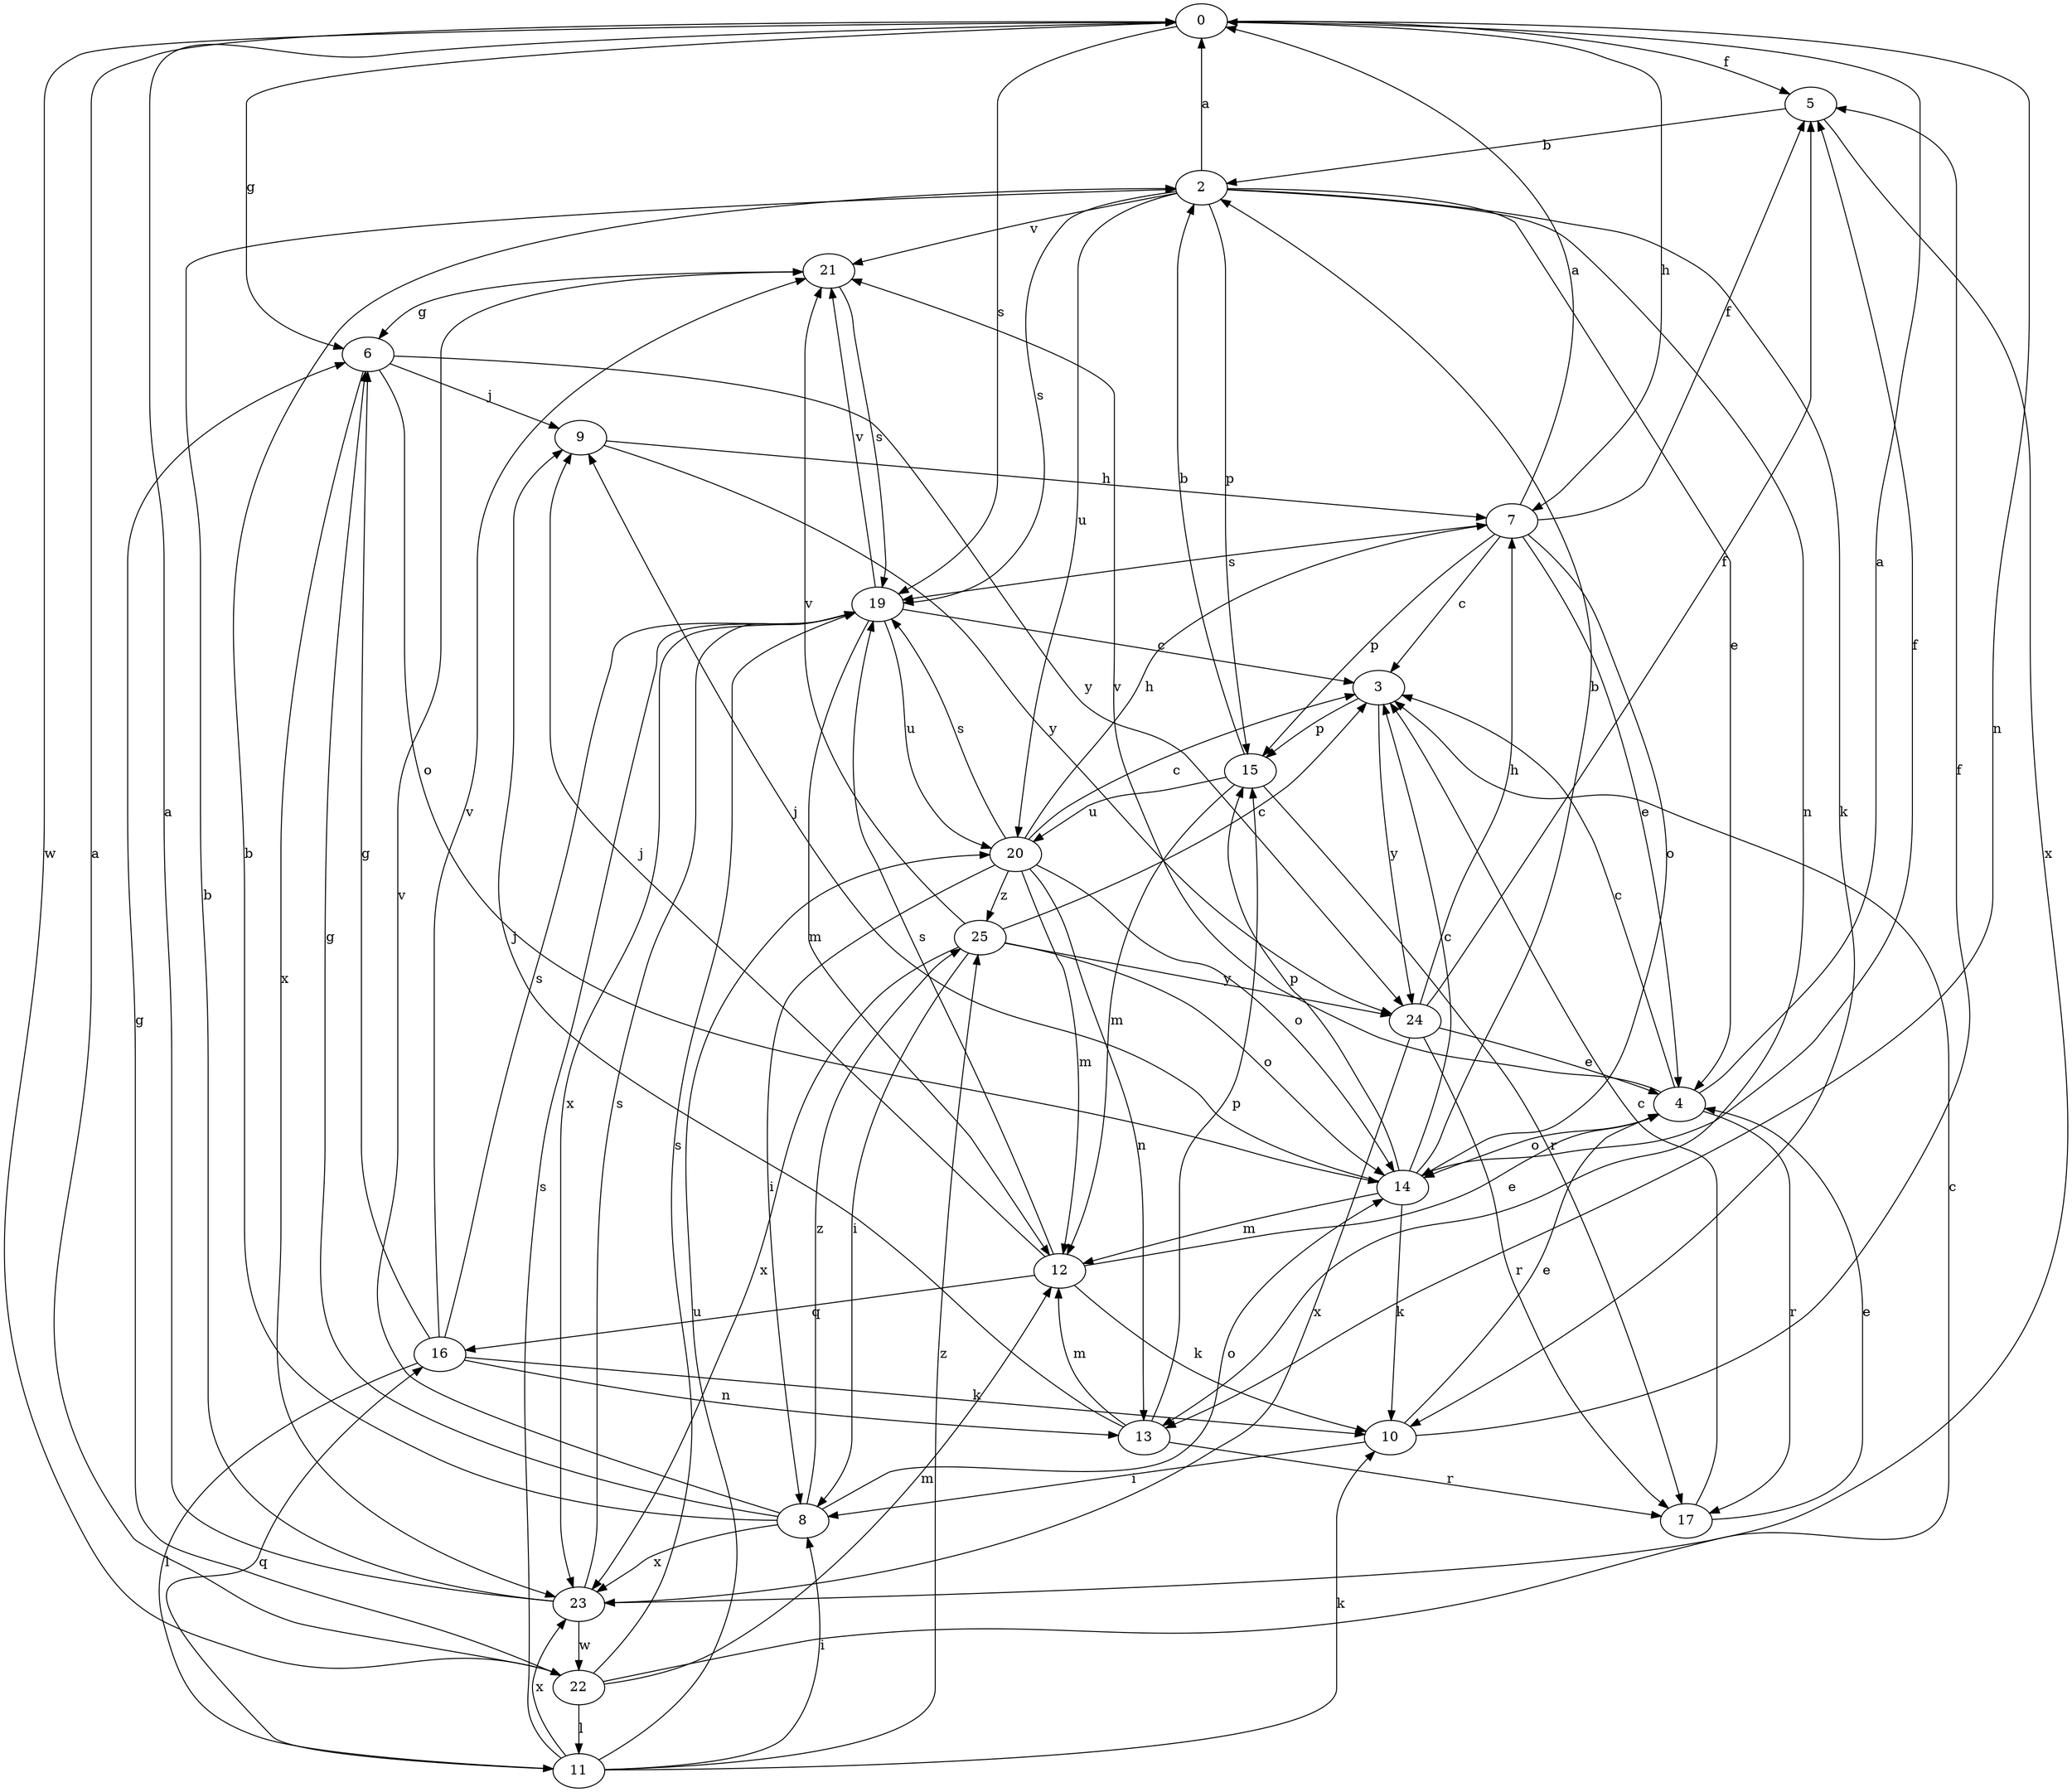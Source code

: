 strict digraph  {
0;
2;
3;
4;
5;
6;
7;
8;
9;
10;
11;
12;
13;
14;
15;
16;
17;
19;
20;
21;
22;
23;
24;
25;
0 -> 5  [label=f];
0 -> 6  [label=g];
0 -> 7  [label=h];
0 -> 13  [label=n];
0 -> 19  [label=s];
0 -> 22  [label=w];
2 -> 0  [label=a];
2 -> 4  [label=e];
2 -> 10  [label=k];
2 -> 13  [label=n];
2 -> 15  [label=p];
2 -> 19  [label=s];
2 -> 20  [label=u];
2 -> 21  [label=v];
3 -> 15  [label=p];
3 -> 24  [label=y];
4 -> 0  [label=a];
4 -> 3  [label=c];
4 -> 14  [label=o];
4 -> 17  [label=r];
4 -> 21  [label=v];
5 -> 2  [label=b];
5 -> 23  [label=x];
6 -> 9  [label=j];
6 -> 14  [label=o];
6 -> 23  [label=x];
6 -> 24  [label=y];
7 -> 0  [label=a];
7 -> 3  [label=c];
7 -> 4  [label=e];
7 -> 5  [label=f];
7 -> 14  [label=o];
7 -> 15  [label=p];
7 -> 19  [label=s];
8 -> 2  [label=b];
8 -> 6  [label=g];
8 -> 14  [label=o];
8 -> 21  [label=v];
8 -> 23  [label=x];
8 -> 25  [label=z];
9 -> 7  [label=h];
9 -> 24  [label=y];
10 -> 4  [label=e];
10 -> 5  [label=f];
10 -> 8  [label=i];
11 -> 8  [label=i];
11 -> 10  [label=k];
11 -> 16  [label=q];
11 -> 19  [label=s];
11 -> 20  [label=u];
11 -> 23  [label=x];
11 -> 25  [label=z];
12 -> 4  [label=e];
12 -> 9  [label=j];
12 -> 10  [label=k];
12 -> 16  [label=q];
12 -> 19  [label=s];
13 -> 9  [label=j];
13 -> 12  [label=m];
13 -> 15  [label=p];
13 -> 17  [label=r];
14 -> 2  [label=b];
14 -> 3  [label=c];
14 -> 5  [label=f];
14 -> 9  [label=j];
14 -> 10  [label=k];
14 -> 12  [label=m];
14 -> 15  [label=p];
15 -> 2  [label=b];
15 -> 12  [label=m];
15 -> 17  [label=r];
15 -> 20  [label=u];
16 -> 6  [label=g];
16 -> 10  [label=k];
16 -> 11  [label=l];
16 -> 13  [label=n];
16 -> 19  [label=s];
16 -> 21  [label=v];
17 -> 3  [label=c];
17 -> 4  [label=e];
19 -> 3  [label=c];
19 -> 12  [label=m];
19 -> 20  [label=u];
19 -> 21  [label=v];
19 -> 23  [label=x];
20 -> 3  [label=c];
20 -> 7  [label=h];
20 -> 8  [label=i];
20 -> 12  [label=m];
20 -> 13  [label=n];
20 -> 14  [label=o];
20 -> 19  [label=s];
20 -> 25  [label=z];
21 -> 6  [label=g];
21 -> 19  [label=s];
22 -> 0  [label=a];
22 -> 3  [label=c];
22 -> 6  [label=g];
22 -> 11  [label=l];
22 -> 12  [label=m];
22 -> 19  [label=s];
23 -> 0  [label=a];
23 -> 2  [label=b];
23 -> 19  [label=s];
23 -> 22  [label=w];
24 -> 4  [label=e];
24 -> 5  [label=f];
24 -> 7  [label=h];
24 -> 17  [label=r];
24 -> 23  [label=x];
25 -> 3  [label=c];
25 -> 8  [label=i];
25 -> 14  [label=o];
25 -> 21  [label=v];
25 -> 23  [label=x];
25 -> 24  [label=y];
}

